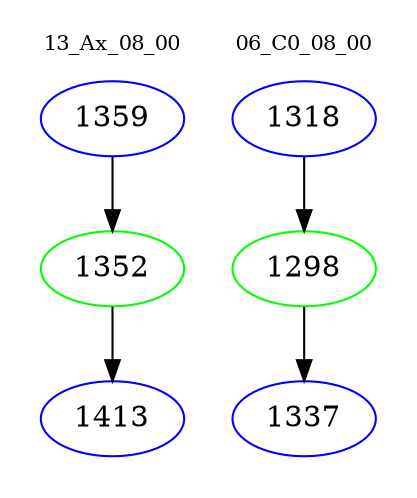 digraph{
subgraph cluster_0 {
color = white
label = "13_Ax_08_00";
fontsize=10;
T0_1359 [label="1359", color="blue"]
T0_1359 -> T0_1352 [color="black"]
T0_1352 [label="1352", color="green"]
T0_1352 -> T0_1413 [color="black"]
T0_1413 [label="1413", color="blue"]
}
subgraph cluster_1 {
color = white
label = "06_C0_08_00";
fontsize=10;
T1_1318 [label="1318", color="blue"]
T1_1318 -> T1_1298 [color="black"]
T1_1298 [label="1298", color="green"]
T1_1298 -> T1_1337 [color="black"]
T1_1337 [label="1337", color="blue"]
}
}
